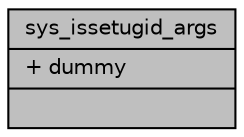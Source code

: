 digraph "sys_issetugid_args"
{
 // LATEX_PDF_SIZE
  edge [fontname="Helvetica",fontsize="10",labelfontname="Helvetica",labelfontsize="10"];
  node [fontname="Helvetica",fontsize="10",shape=record];
  Node1 [label="{sys_issetugid_args\n|+ dummy\l|}",height=0.2,width=0.4,color="black", fillcolor="grey75", style="filled", fontcolor="black",tooltip=" "];
}
